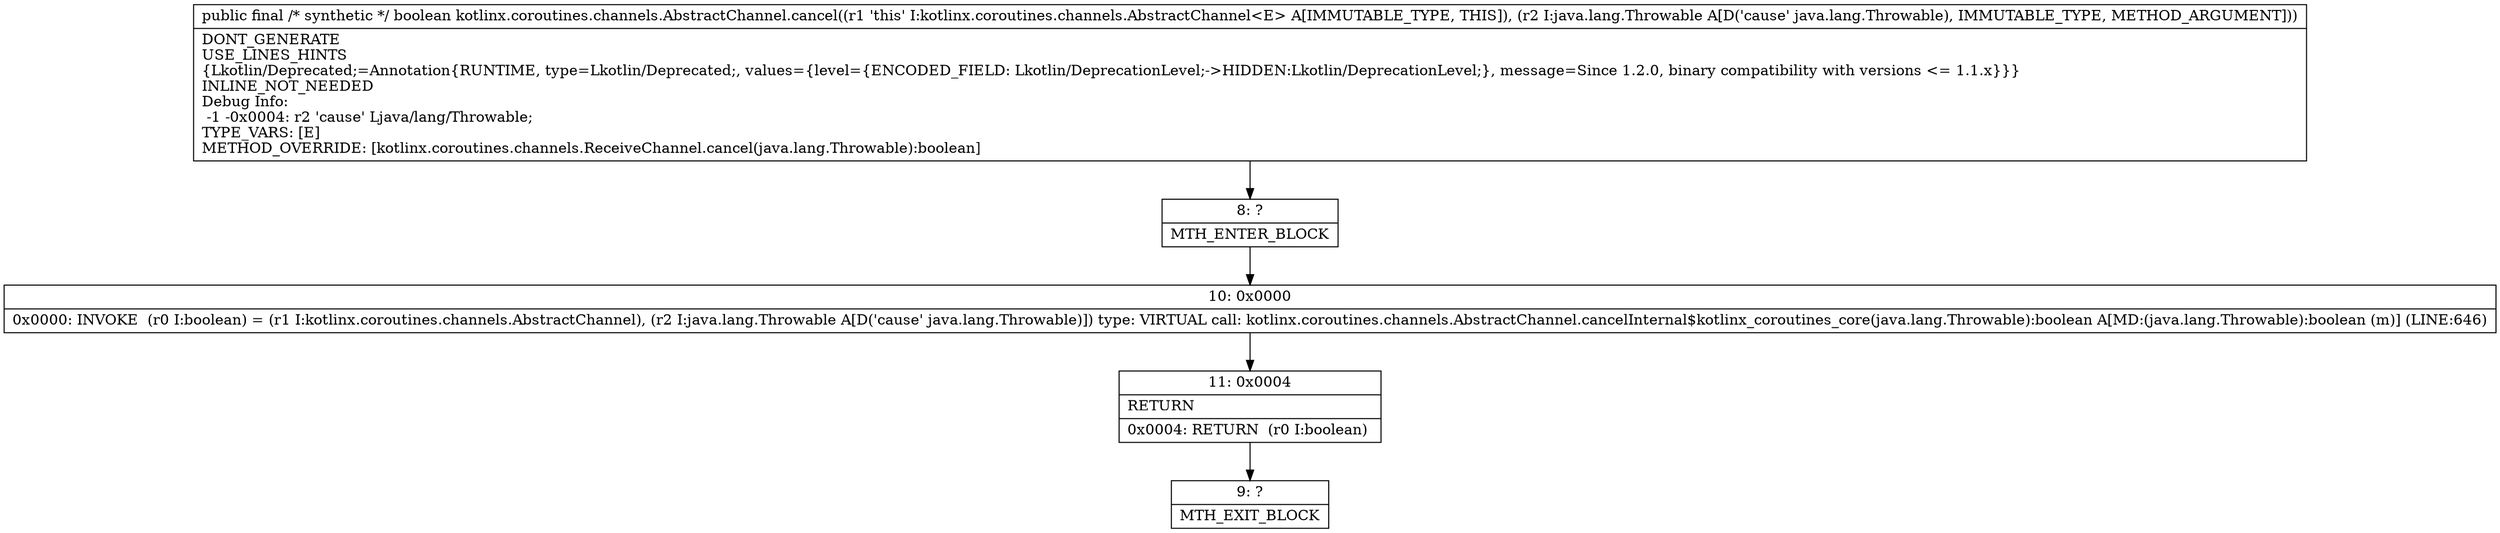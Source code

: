 digraph "CFG forkotlinx.coroutines.channels.AbstractChannel.cancel(Ljava\/lang\/Throwable;)Z" {
Node_8 [shape=record,label="{8\:\ ?|MTH_ENTER_BLOCK\l}"];
Node_10 [shape=record,label="{10\:\ 0x0000|0x0000: INVOKE  (r0 I:boolean) = (r1 I:kotlinx.coroutines.channels.AbstractChannel), (r2 I:java.lang.Throwable A[D('cause' java.lang.Throwable)]) type: VIRTUAL call: kotlinx.coroutines.channels.AbstractChannel.cancelInternal$kotlinx_coroutines_core(java.lang.Throwable):boolean A[MD:(java.lang.Throwable):boolean (m)] (LINE:646)\l}"];
Node_11 [shape=record,label="{11\:\ 0x0004|RETURN\l|0x0004: RETURN  (r0 I:boolean) \l}"];
Node_9 [shape=record,label="{9\:\ ?|MTH_EXIT_BLOCK\l}"];
MethodNode[shape=record,label="{public final \/* synthetic *\/ boolean kotlinx.coroutines.channels.AbstractChannel.cancel((r1 'this' I:kotlinx.coroutines.channels.AbstractChannel\<E\> A[IMMUTABLE_TYPE, THIS]), (r2 I:java.lang.Throwable A[D('cause' java.lang.Throwable), IMMUTABLE_TYPE, METHOD_ARGUMENT]))  | DONT_GENERATE\lUSE_LINES_HINTS\l\{Lkotlin\/Deprecated;=Annotation\{RUNTIME, type=Lkotlin\/Deprecated;, values=\{level=\{ENCODED_FIELD: Lkotlin\/DeprecationLevel;\-\>HIDDEN:Lkotlin\/DeprecationLevel;\}, message=Since 1.2.0, binary compatibility with versions \<= 1.1.x\}\}\}\lINLINE_NOT_NEEDED\lDebug Info:\l  \-1 \-0x0004: r2 'cause' Ljava\/lang\/Throwable;\lTYPE_VARS: [E]\lMETHOD_OVERRIDE: [kotlinx.coroutines.channels.ReceiveChannel.cancel(java.lang.Throwable):boolean]\l}"];
MethodNode -> Node_8;Node_8 -> Node_10;
Node_10 -> Node_11;
Node_11 -> Node_9;
}

